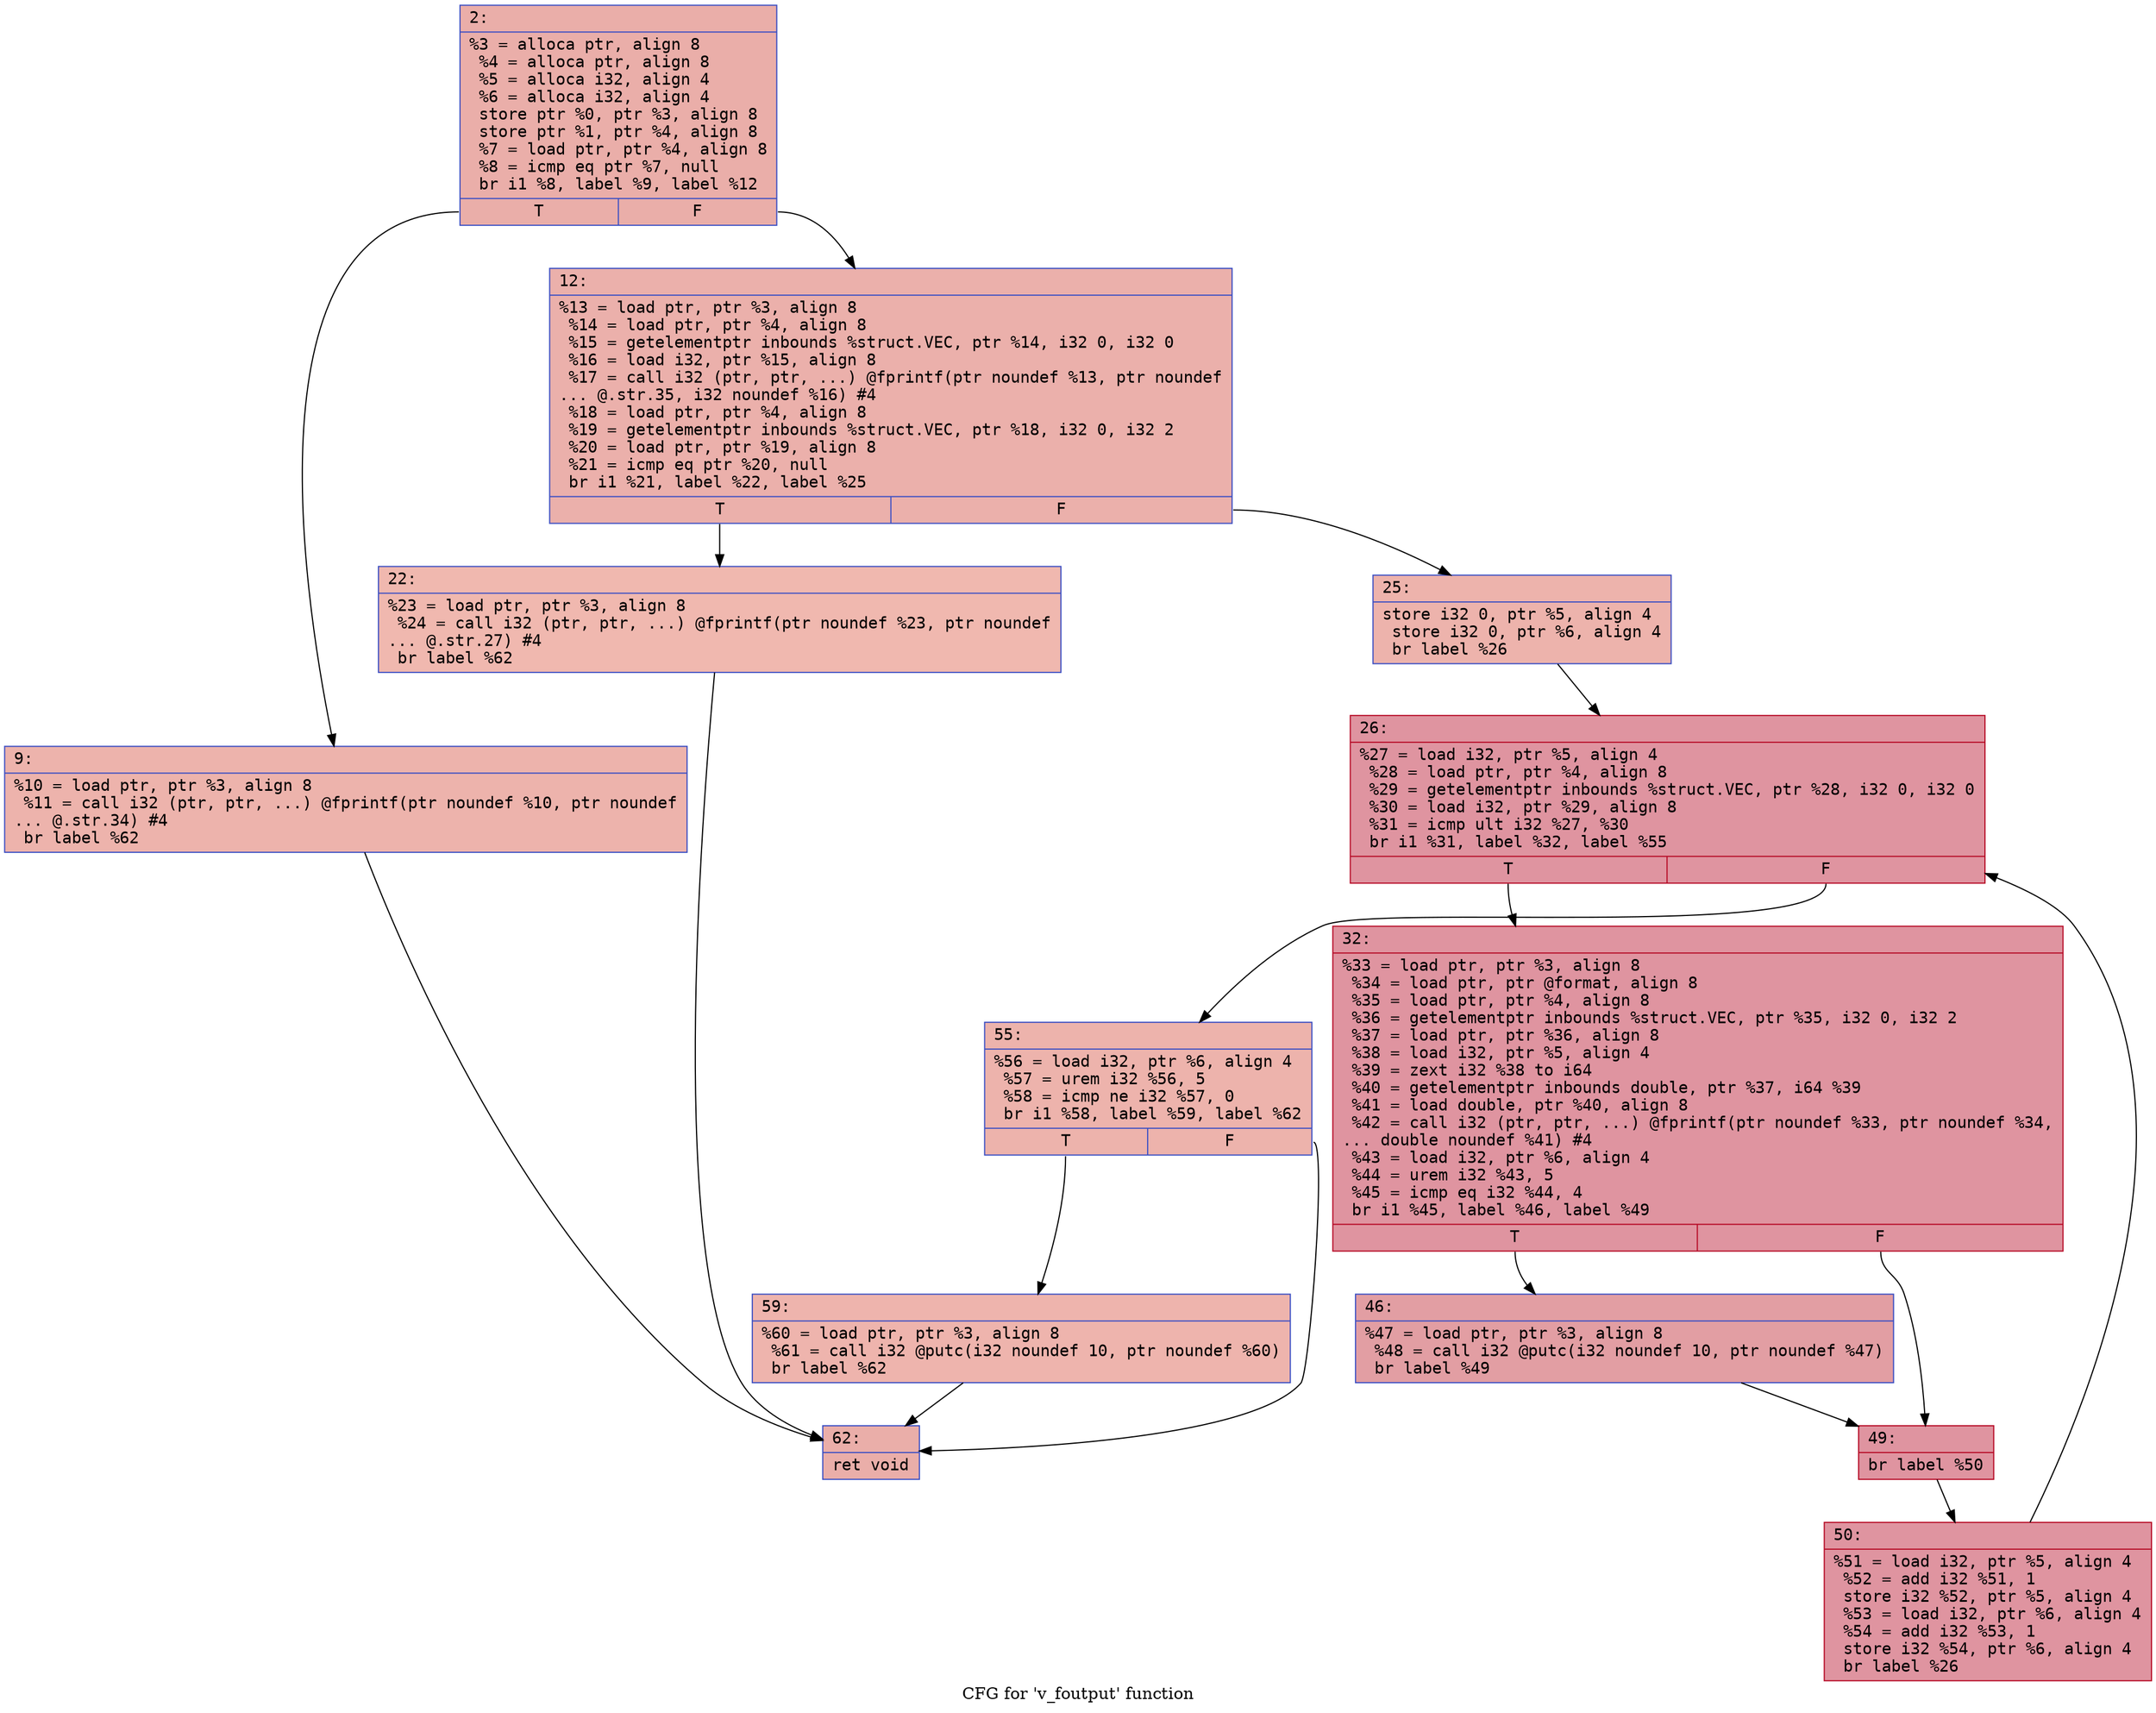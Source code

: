 digraph "CFG for 'v_foutput' function" {
	label="CFG for 'v_foutput' function";

	Node0x600001ecd360 [shape=record,color="#3d50c3ff", style=filled, fillcolor="#d0473d70" fontname="Courier",label="{2:\l|  %3 = alloca ptr, align 8\l  %4 = alloca ptr, align 8\l  %5 = alloca i32, align 4\l  %6 = alloca i32, align 4\l  store ptr %0, ptr %3, align 8\l  store ptr %1, ptr %4, align 8\l  %7 = load ptr, ptr %4, align 8\l  %8 = icmp eq ptr %7, null\l  br i1 %8, label %9, label %12\l|{<s0>T|<s1>F}}"];
	Node0x600001ecd360:s0 -> Node0x600001ecd3b0[tooltip="2 -> 9\nProbability 37.50%" ];
	Node0x600001ecd360:s1 -> Node0x600001ecd400[tooltip="2 -> 12\nProbability 62.50%" ];
	Node0x600001ecd3b0 [shape=record,color="#3d50c3ff", style=filled, fillcolor="#d6524470" fontname="Courier",label="{9:\l|  %10 = load ptr, ptr %3, align 8\l  %11 = call i32 (ptr, ptr, ...) @fprintf(ptr noundef %10, ptr noundef\l... @.str.34) #4\l  br label %62\l}"];
	Node0x600001ecd3b0 -> Node0x600001ecd720[tooltip="9 -> 62\nProbability 100.00%" ];
	Node0x600001ecd400 [shape=record,color="#3d50c3ff", style=filled, fillcolor="#d24b4070" fontname="Courier",label="{12:\l|  %13 = load ptr, ptr %3, align 8\l  %14 = load ptr, ptr %4, align 8\l  %15 = getelementptr inbounds %struct.VEC, ptr %14, i32 0, i32 0\l  %16 = load i32, ptr %15, align 8\l  %17 = call i32 (ptr, ptr, ...) @fprintf(ptr noundef %13, ptr noundef\l... @.str.35, i32 noundef %16) #4\l  %18 = load ptr, ptr %4, align 8\l  %19 = getelementptr inbounds %struct.VEC, ptr %18, i32 0, i32 2\l  %20 = load ptr, ptr %19, align 8\l  %21 = icmp eq ptr %20, null\l  br i1 %21, label %22, label %25\l|{<s0>T|<s1>F}}"];
	Node0x600001ecd400:s0 -> Node0x600001ecd450[tooltip="12 -> 22\nProbability 37.50%" ];
	Node0x600001ecd400:s1 -> Node0x600001ecd4a0[tooltip="12 -> 25\nProbability 62.50%" ];
	Node0x600001ecd450 [shape=record,color="#3d50c3ff", style=filled, fillcolor="#dc5d4a70" fontname="Courier",label="{22:\l|  %23 = load ptr, ptr %3, align 8\l  %24 = call i32 (ptr, ptr, ...) @fprintf(ptr noundef %23, ptr noundef\l... @.str.27) #4\l  br label %62\l}"];
	Node0x600001ecd450 -> Node0x600001ecd720[tooltip="22 -> 62\nProbability 100.00%" ];
	Node0x600001ecd4a0 [shape=record,color="#3d50c3ff", style=filled, fillcolor="#d6524470" fontname="Courier",label="{25:\l|  store i32 0, ptr %5, align 4\l  store i32 0, ptr %6, align 4\l  br label %26\l}"];
	Node0x600001ecd4a0 -> Node0x600001ecd4f0[tooltip="25 -> 26\nProbability 100.00%" ];
	Node0x600001ecd4f0 [shape=record,color="#b70d28ff", style=filled, fillcolor="#b70d2870" fontname="Courier",label="{26:\l|  %27 = load i32, ptr %5, align 4\l  %28 = load ptr, ptr %4, align 8\l  %29 = getelementptr inbounds %struct.VEC, ptr %28, i32 0, i32 0\l  %30 = load i32, ptr %29, align 8\l  %31 = icmp ult i32 %27, %30\l  br i1 %31, label %32, label %55\l|{<s0>T|<s1>F}}"];
	Node0x600001ecd4f0:s0 -> Node0x600001ecd540[tooltip="26 -> 32\nProbability 96.88%" ];
	Node0x600001ecd4f0:s1 -> Node0x600001ecd680[tooltip="26 -> 55\nProbability 3.12%" ];
	Node0x600001ecd540 [shape=record,color="#b70d28ff", style=filled, fillcolor="#b70d2870" fontname="Courier",label="{32:\l|  %33 = load ptr, ptr %3, align 8\l  %34 = load ptr, ptr @format, align 8\l  %35 = load ptr, ptr %4, align 8\l  %36 = getelementptr inbounds %struct.VEC, ptr %35, i32 0, i32 2\l  %37 = load ptr, ptr %36, align 8\l  %38 = load i32, ptr %5, align 4\l  %39 = zext i32 %38 to i64\l  %40 = getelementptr inbounds double, ptr %37, i64 %39\l  %41 = load double, ptr %40, align 8\l  %42 = call i32 (ptr, ptr, ...) @fprintf(ptr noundef %33, ptr noundef %34,\l... double noundef %41) #4\l  %43 = load i32, ptr %6, align 4\l  %44 = urem i32 %43, 5\l  %45 = icmp eq i32 %44, 4\l  br i1 %45, label %46, label %49\l|{<s0>T|<s1>F}}"];
	Node0x600001ecd540:s0 -> Node0x600001ecd590[tooltip="32 -> 46\nProbability 50.00%" ];
	Node0x600001ecd540:s1 -> Node0x600001ecd5e0[tooltip="32 -> 49\nProbability 50.00%" ];
	Node0x600001ecd590 [shape=record,color="#3d50c3ff", style=filled, fillcolor="#be242e70" fontname="Courier",label="{46:\l|  %47 = load ptr, ptr %3, align 8\l  %48 = call i32 @putc(i32 noundef 10, ptr noundef %47)\l  br label %49\l}"];
	Node0x600001ecd590 -> Node0x600001ecd5e0[tooltip="46 -> 49\nProbability 100.00%" ];
	Node0x600001ecd5e0 [shape=record,color="#b70d28ff", style=filled, fillcolor="#b70d2870" fontname="Courier",label="{49:\l|  br label %50\l}"];
	Node0x600001ecd5e0 -> Node0x600001ecd630[tooltip="49 -> 50\nProbability 100.00%" ];
	Node0x600001ecd630 [shape=record,color="#b70d28ff", style=filled, fillcolor="#b70d2870" fontname="Courier",label="{50:\l|  %51 = load i32, ptr %5, align 4\l  %52 = add i32 %51, 1\l  store i32 %52, ptr %5, align 4\l  %53 = load i32, ptr %6, align 4\l  %54 = add i32 %53, 1\l  store i32 %54, ptr %6, align 4\l  br label %26\l}"];
	Node0x600001ecd630 -> Node0x600001ecd4f0[tooltip="50 -> 26\nProbability 100.00%" ];
	Node0x600001ecd680 [shape=record,color="#3d50c3ff", style=filled, fillcolor="#d6524470" fontname="Courier",label="{55:\l|  %56 = load i32, ptr %6, align 4\l  %57 = urem i32 %56, 5\l  %58 = icmp ne i32 %57, 0\l  br i1 %58, label %59, label %62\l|{<s0>T|<s1>F}}"];
	Node0x600001ecd680:s0 -> Node0x600001ecd6d0[tooltip="55 -> 59\nProbability 62.50%" ];
	Node0x600001ecd680:s1 -> Node0x600001ecd720[tooltip="55 -> 62\nProbability 37.50%" ];
	Node0x600001ecd6d0 [shape=record,color="#3d50c3ff", style=filled, fillcolor="#d8564670" fontname="Courier",label="{59:\l|  %60 = load ptr, ptr %3, align 8\l  %61 = call i32 @putc(i32 noundef 10, ptr noundef %60)\l  br label %62\l}"];
	Node0x600001ecd6d0 -> Node0x600001ecd720[tooltip="59 -> 62\nProbability 100.00%" ];
	Node0x600001ecd720 [shape=record,color="#3d50c3ff", style=filled, fillcolor="#d0473d70" fontname="Courier",label="{62:\l|  ret void\l}"];
}
